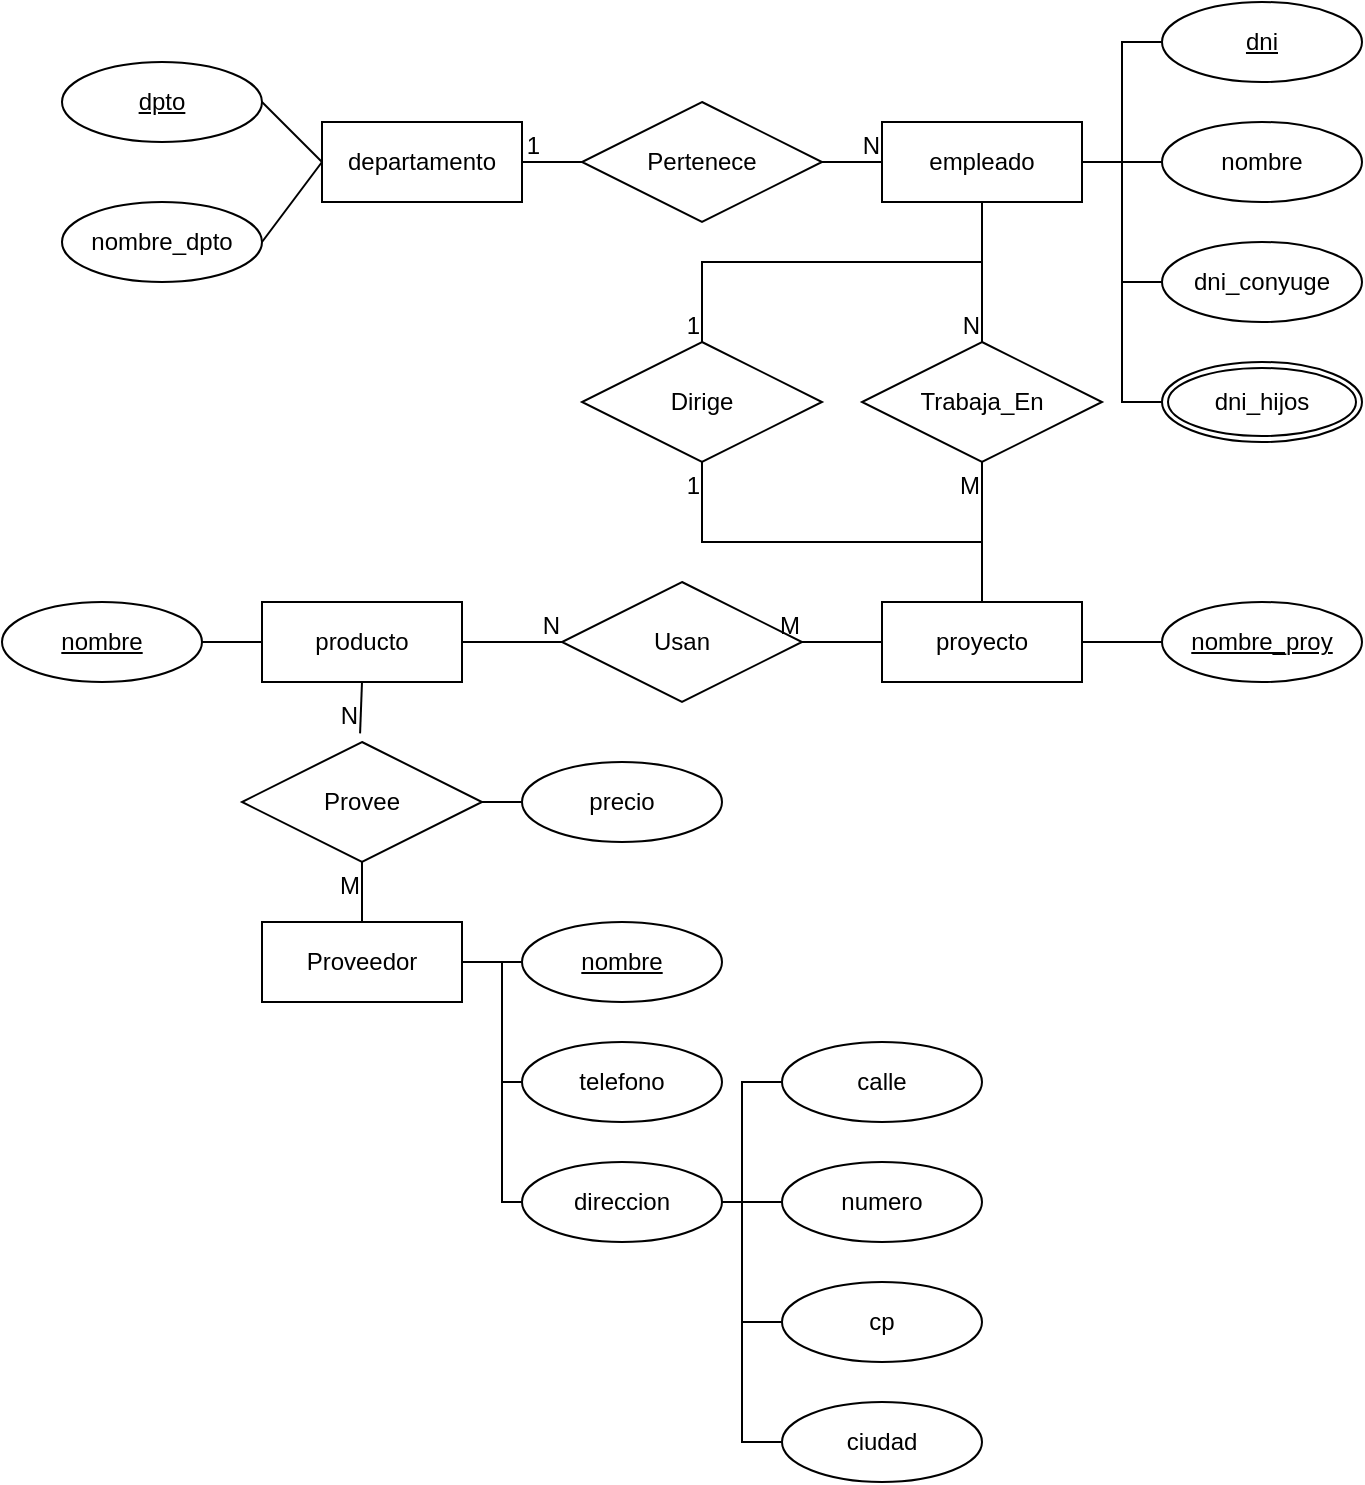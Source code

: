 <mxfile version="24.2.5" type="github">
  <diagram name="Page-1" id="hk-DzFecpYcV0p4zZQhD">
    <mxGraphModel dx="713" dy="794" grid="1" gridSize="10" guides="1" tooltips="1" connect="1" arrows="1" fold="1" page="1" pageScale="1" pageWidth="850" pageHeight="1100" math="0" shadow="0">
      <root>
        <mxCell id="0" />
        <mxCell id="1" parent="0" />
        <mxCell id="Y6sgpyAq_SiceLU3qApg-1" value="departamento" style="whiteSpace=wrap;html=1;align=center;" vertex="1" parent="1">
          <mxGeometry x="170" y="150" width="100" height="40" as="geometry" />
        </mxCell>
        <mxCell id="Y6sgpyAq_SiceLU3qApg-2" value="dpto" style="ellipse;whiteSpace=wrap;html=1;align=center;fontStyle=4;" vertex="1" parent="1">
          <mxGeometry x="40" y="120" width="100" height="40" as="geometry" />
        </mxCell>
        <mxCell id="Y6sgpyAq_SiceLU3qApg-3" value="nombre_dpto" style="ellipse;whiteSpace=wrap;html=1;align=center;" vertex="1" parent="1">
          <mxGeometry x="40" y="190" width="100" height="40" as="geometry" />
        </mxCell>
        <mxCell id="Y6sgpyAq_SiceLU3qApg-4" value="" style="endArrow=none;html=1;rounded=0;exitX=1;exitY=0.5;exitDx=0;exitDy=0;entryX=0;entryY=0.5;entryDx=0;entryDy=0;" edge="1" parent="1" source="Y6sgpyAq_SiceLU3qApg-2" target="Y6sgpyAq_SiceLU3qApg-1">
          <mxGeometry relative="1" as="geometry">
            <mxPoint x="170" y="290" as="sourcePoint" />
            <mxPoint x="330" y="290" as="targetPoint" />
          </mxGeometry>
        </mxCell>
        <mxCell id="Y6sgpyAq_SiceLU3qApg-6" value="" style="endArrow=none;html=1;rounded=0;exitX=1;exitY=0.5;exitDx=0;exitDy=0;entryX=0;entryY=0.5;entryDx=0;entryDy=0;" edge="1" parent="1" source="Y6sgpyAq_SiceLU3qApg-3" target="Y6sgpyAq_SiceLU3qApg-1">
          <mxGeometry relative="1" as="geometry">
            <mxPoint x="170" y="290" as="sourcePoint" />
            <mxPoint x="330" y="290" as="targetPoint" />
          </mxGeometry>
        </mxCell>
        <mxCell id="Y6sgpyAq_SiceLU3qApg-7" value="empleado" style="whiteSpace=wrap;html=1;align=center;" vertex="1" parent="1">
          <mxGeometry x="450" y="150" width="100" height="40" as="geometry" />
        </mxCell>
        <mxCell id="Y6sgpyAq_SiceLU3qApg-8" value="dni" style="ellipse;whiteSpace=wrap;html=1;align=center;fontStyle=4;" vertex="1" parent="1">
          <mxGeometry x="590" y="90" width="100" height="40" as="geometry" />
        </mxCell>
        <mxCell id="Y6sgpyAq_SiceLU3qApg-9" value="nombre" style="ellipse;whiteSpace=wrap;html=1;align=center;" vertex="1" parent="1">
          <mxGeometry x="590" y="150" width="100" height="40" as="geometry" />
        </mxCell>
        <mxCell id="Y6sgpyAq_SiceLU3qApg-10" value="dni_conyuge" style="ellipse;whiteSpace=wrap;html=1;align=center;" vertex="1" parent="1">
          <mxGeometry x="590" y="210" width="100" height="40" as="geometry" />
        </mxCell>
        <mxCell id="Y6sgpyAq_SiceLU3qApg-11" value="dni_hijos" style="ellipse;shape=doubleEllipse;margin=3;whiteSpace=wrap;html=1;align=center;" vertex="1" parent="1">
          <mxGeometry x="590" y="270" width="100" height="40" as="geometry" />
        </mxCell>
        <mxCell id="Y6sgpyAq_SiceLU3qApg-12" value="" style="endArrow=none;html=1;rounded=0;exitX=1;exitY=0.5;exitDx=0;exitDy=0;entryX=0;entryY=0.5;entryDx=0;entryDy=0;" edge="1" parent="1" source="Y6sgpyAq_SiceLU3qApg-7" target="Y6sgpyAq_SiceLU3qApg-8">
          <mxGeometry relative="1" as="geometry">
            <mxPoint x="320" y="250" as="sourcePoint" />
            <mxPoint x="480" y="250" as="targetPoint" />
            <Array as="points">
              <mxPoint x="570" y="170" />
              <mxPoint x="570" y="110" />
            </Array>
          </mxGeometry>
        </mxCell>
        <mxCell id="Y6sgpyAq_SiceLU3qApg-13" value="" style="endArrow=none;html=1;rounded=0;exitX=1;exitY=0.5;exitDx=0;exitDy=0;entryX=0;entryY=0.5;entryDx=0;entryDy=0;" edge="1" parent="1" source="Y6sgpyAq_SiceLU3qApg-7" target="Y6sgpyAq_SiceLU3qApg-9">
          <mxGeometry relative="1" as="geometry">
            <mxPoint x="330" y="260" as="sourcePoint" />
            <mxPoint x="490" y="260" as="targetPoint" />
          </mxGeometry>
        </mxCell>
        <mxCell id="Y6sgpyAq_SiceLU3qApg-14" value="" style="endArrow=none;html=1;rounded=0;exitX=1;exitY=0.5;exitDx=0;exitDy=0;entryX=0;entryY=0.5;entryDx=0;entryDy=0;" edge="1" parent="1" source="Y6sgpyAq_SiceLU3qApg-7" target="Y6sgpyAq_SiceLU3qApg-10">
          <mxGeometry relative="1" as="geometry">
            <mxPoint x="340" y="270" as="sourcePoint" />
            <mxPoint x="500" y="270" as="targetPoint" />
            <Array as="points">
              <mxPoint x="570" y="170" />
              <mxPoint x="570" y="230" />
            </Array>
          </mxGeometry>
        </mxCell>
        <mxCell id="Y6sgpyAq_SiceLU3qApg-15" value="" style="endArrow=none;html=1;rounded=0;entryX=0;entryY=0.5;entryDx=0;entryDy=0;" edge="1" parent="1" target="Y6sgpyAq_SiceLU3qApg-11">
          <mxGeometry relative="1" as="geometry">
            <mxPoint x="550" y="170" as="sourcePoint" />
            <mxPoint x="510" y="280" as="targetPoint" />
            <Array as="points">
              <mxPoint x="570" y="170" />
              <mxPoint x="570" y="290" />
            </Array>
          </mxGeometry>
        </mxCell>
        <mxCell id="Y6sgpyAq_SiceLU3qApg-16" value="Pertenece" style="shape=rhombus;perimeter=rhombusPerimeter;whiteSpace=wrap;html=1;align=center;" vertex="1" parent="1">
          <mxGeometry x="300" y="140" width="120" height="60" as="geometry" />
        </mxCell>
        <mxCell id="Y6sgpyAq_SiceLU3qApg-17" value="" style="endArrow=none;html=1;rounded=0;exitX=1;exitY=0.5;exitDx=0;exitDy=0;entryX=0;entryY=0.5;entryDx=0;entryDy=0;" edge="1" parent="1" source="Y6sgpyAq_SiceLU3qApg-1" target="Y6sgpyAq_SiceLU3qApg-16">
          <mxGeometry relative="1" as="geometry">
            <mxPoint x="380" y="250" as="sourcePoint" />
            <mxPoint x="540" y="250" as="targetPoint" />
          </mxGeometry>
        </mxCell>
        <mxCell id="Y6sgpyAq_SiceLU3qApg-18" value="1" style="resizable=0;html=1;whiteSpace=wrap;align=right;verticalAlign=bottom;" connectable="0" vertex="1" parent="Y6sgpyAq_SiceLU3qApg-17">
          <mxGeometry x="1" relative="1" as="geometry">
            <mxPoint x="-20" as="offset" />
          </mxGeometry>
        </mxCell>
        <mxCell id="Y6sgpyAq_SiceLU3qApg-19" value="" style="endArrow=none;html=1;rounded=0;exitX=1;exitY=0.5;exitDx=0;exitDy=0;entryX=0;entryY=0.5;entryDx=0;entryDy=0;" edge="1" parent="1" source="Y6sgpyAq_SiceLU3qApg-16" target="Y6sgpyAq_SiceLU3qApg-7">
          <mxGeometry relative="1" as="geometry">
            <mxPoint x="340" y="250" as="sourcePoint" />
            <mxPoint x="500" y="250" as="targetPoint" />
          </mxGeometry>
        </mxCell>
        <mxCell id="Y6sgpyAq_SiceLU3qApg-20" value="N" style="resizable=0;html=1;whiteSpace=wrap;align=right;verticalAlign=bottom;" connectable="0" vertex="1" parent="Y6sgpyAq_SiceLU3qApg-19">
          <mxGeometry x="1" relative="1" as="geometry" />
        </mxCell>
        <mxCell id="Y6sgpyAq_SiceLU3qApg-21" value="proyecto" style="whiteSpace=wrap;html=1;align=center;" vertex="1" parent="1">
          <mxGeometry x="450" y="390" width="100" height="40" as="geometry" />
        </mxCell>
        <mxCell id="Y6sgpyAq_SiceLU3qApg-22" value="nombre_proy" style="ellipse;whiteSpace=wrap;html=1;align=center;fontStyle=4;" vertex="1" parent="1">
          <mxGeometry x="590" y="390" width="100" height="40" as="geometry" />
        </mxCell>
        <mxCell id="Y6sgpyAq_SiceLU3qApg-23" value="" style="endArrow=none;html=1;rounded=0;exitX=1;exitY=0.5;exitDx=0;exitDy=0;entryX=0;entryY=0.5;entryDx=0;entryDy=0;" edge="1" parent="1" source="Y6sgpyAq_SiceLU3qApg-21" target="Y6sgpyAq_SiceLU3qApg-22">
          <mxGeometry relative="1" as="geometry">
            <mxPoint x="360" y="310" as="sourcePoint" />
            <mxPoint x="520" y="310" as="targetPoint" />
          </mxGeometry>
        </mxCell>
        <mxCell id="Y6sgpyAq_SiceLU3qApg-24" value="Trabaja_En" style="shape=rhombus;perimeter=rhombusPerimeter;whiteSpace=wrap;html=1;align=center;" vertex="1" parent="1">
          <mxGeometry x="440" y="260" width="120" height="60" as="geometry" />
        </mxCell>
        <mxCell id="Y6sgpyAq_SiceLU3qApg-25" value="" style="endArrow=none;html=1;rounded=0;exitX=0.5;exitY=1;exitDx=0;exitDy=0;entryX=0.5;entryY=0;entryDx=0;entryDy=0;" edge="1" parent="1" source="Y6sgpyAq_SiceLU3qApg-7" target="Y6sgpyAq_SiceLU3qApg-24">
          <mxGeometry relative="1" as="geometry">
            <mxPoint x="230" y="290" as="sourcePoint" />
            <mxPoint x="390" y="290" as="targetPoint" />
          </mxGeometry>
        </mxCell>
        <mxCell id="Y6sgpyAq_SiceLU3qApg-26" value="N" style="resizable=0;html=1;whiteSpace=wrap;align=right;verticalAlign=bottom;" connectable="0" vertex="1" parent="Y6sgpyAq_SiceLU3qApg-25">
          <mxGeometry x="1" relative="1" as="geometry" />
        </mxCell>
        <mxCell id="Y6sgpyAq_SiceLU3qApg-27" value="" style="endArrow=none;html=1;rounded=0;exitX=0.5;exitY=0;exitDx=0;exitDy=0;entryX=0.5;entryY=1;entryDx=0;entryDy=0;" edge="1" parent="1" source="Y6sgpyAq_SiceLU3qApg-21" target="Y6sgpyAq_SiceLU3qApg-24">
          <mxGeometry relative="1" as="geometry">
            <mxPoint x="510" y="200" as="sourcePoint" />
            <mxPoint x="510" y="270" as="targetPoint" />
          </mxGeometry>
        </mxCell>
        <mxCell id="Y6sgpyAq_SiceLU3qApg-28" value="M" style="resizable=0;html=1;whiteSpace=wrap;align=right;verticalAlign=bottom;" connectable="0" vertex="1" parent="Y6sgpyAq_SiceLU3qApg-27">
          <mxGeometry x="1" relative="1" as="geometry">
            <mxPoint y="20" as="offset" />
          </mxGeometry>
        </mxCell>
        <mxCell id="Y6sgpyAq_SiceLU3qApg-29" value="Dirige" style="shape=rhombus;perimeter=rhombusPerimeter;whiteSpace=wrap;html=1;align=center;" vertex="1" parent="1">
          <mxGeometry x="300" y="260" width="120" height="60" as="geometry" />
        </mxCell>
        <mxCell id="Y6sgpyAq_SiceLU3qApg-30" value="" style="endArrow=none;html=1;rounded=0;exitX=0.5;exitY=1;exitDx=0;exitDy=0;entryX=0.5;entryY=0;entryDx=0;entryDy=0;" edge="1" parent="1" source="Y6sgpyAq_SiceLU3qApg-7" target="Y6sgpyAq_SiceLU3qApg-29">
          <mxGeometry relative="1" as="geometry">
            <mxPoint x="360" y="310" as="sourcePoint" />
            <mxPoint x="520" y="310" as="targetPoint" />
            <Array as="points">
              <mxPoint x="500" y="220" />
              <mxPoint x="360" y="220" />
            </Array>
          </mxGeometry>
        </mxCell>
        <mxCell id="Y6sgpyAq_SiceLU3qApg-31" value="1" style="resizable=0;html=1;whiteSpace=wrap;align=right;verticalAlign=bottom;" connectable="0" vertex="1" parent="Y6sgpyAq_SiceLU3qApg-30">
          <mxGeometry x="1" relative="1" as="geometry" />
        </mxCell>
        <mxCell id="Y6sgpyAq_SiceLU3qApg-32" value="" style="endArrow=none;html=1;rounded=0;exitX=0.5;exitY=0;exitDx=0;exitDy=0;entryX=0.5;entryY=1;entryDx=0;entryDy=0;" edge="1" parent="1" source="Y6sgpyAq_SiceLU3qApg-21" target="Y6sgpyAq_SiceLU3qApg-29">
          <mxGeometry relative="1" as="geometry">
            <mxPoint x="370" y="320" as="sourcePoint" />
            <mxPoint x="530" y="320" as="targetPoint" />
            <Array as="points">
              <mxPoint x="500" y="360" />
              <mxPoint x="360" y="360" />
            </Array>
          </mxGeometry>
        </mxCell>
        <mxCell id="Y6sgpyAq_SiceLU3qApg-33" value="1" style="resizable=0;html=1;whiteSpace=wrap;align=right;verticalAlign=bottom;" connectable="0" vertex="1" parent="Y6sgpyAq_SiceLU3qApg-32">
          <mxGeometry x="1" relative="1" as="geometry">
            <mxPoint y="20" as="offset" />
          </mxGeometry>
        </mxCell>
        <mxCell id="Y6sgpyAq_SiceLU3qApg-34" value="producto" style="whiteSpace=wrap;html=1;align=center;" vertex="1" parent="1">
          <mxGeometry x="140" y="390" width="100" height="40" as="geometry" />
        </mxCell>
        <mxCell id="Y6sgpyAq_SiceLU3qApg-35" value="Usan" style="shape=rhombus;perimeter=rhombusPerimeter;whiteSpace=wrap;html=1;align=center;" vertex="1" parent="1">
          <mxGeometry x="290" y="380" width="120" height="60" as="geometry" />
        </mxCell>
        <mxCell id="Y6sgpyAq_SiceLU3qApg-36" value="" style="endArrow=none;html=1;rounded=0;exitX=1;exitY=0.5;exitDx=0;exitDy=0;entryX=0;entryY=0.5;entryDx=0;entryDy=0;" edge="1" parent="1" source="Y6sgpyAq_SiceLU3qApg-34" target="Y6sgpyAq_SiceLU3qApg-35">
          <mxGeometry relative="1" as="geometry">
            <mxPoint x="360" y="310" as="sourcePoint" />
            <mxPoint x="520" y="310" as="targetPoint" />
          </mxGeometry>
        </mxCell>
        <mxCell id="Y6sgpyAq_SiceLU3qApg-37" value="N" style="resizable=0;html=1;whiteSpace=wrap;align=right;verticalAlign=bottom;" connectable="0" vertex="1" parent="Y6sgpyAq_SiceLU3qApg-36">
          <mxGeometry x="1" relative="1" as="geometry" />
        </mxCell>
        <mxCell id="Y6sgpyAq_SiceLU3qApg-38" value="" style="endArrow=none;html=1;rounded=0;exitX=0;exitY=0.5;exitDx=0;exitDy=0;entryX=1;entryY=0.5;entryDx=0;entryDy=0;" edge="1" parent="1" source="Y6sgpyAq_SiceLU3qApg-21" target="Y6sgpyAq_SiceLU3qApg-35">
          <mxGeometry relative="1" as="geometry">
            <mxPoint x="250" y="420" as="sourcePoint" />
            <mxPoint x="300" y="420" as="targetPoint" />
          </mxGeometry>
        </mxCell>
        <mxCell id="Y6sgpyAq_SiceLU3qApg-39" value="M" style="resizable=0;html=1;whiteSpace=wrap;align=right;verticalAlign=bottom;" connectable="0" vertex="1" parent="Y6sgpyAq_SiceLU3qApg-38">
          <mxGeometry x="1" relative="1" as="geometry" />
        </mxCell>
        <mxCell id="Y6sgpyAq_SiceLU3qApg-41" value="nombre" style="ellipse;whiteSpace=wrap;html=1;align=center;fontStyle=4;" vertex="1" parent="1">
          <mxGeometry x="10" y="390" width="100" height="40" as="geometry" />
        </mxCell>
        <mxCell id="Y6sgpyAq_SiceLU3qApg-42" value="" style="endArrow=none;html=1;rounded=0;exitX=1;exitY=0.5;exitDx=0;exitDy=0;entryX=0;entryY=0.5;entryDx=0;entryDy=0;" edge="1" parent="1" source="Y6sgpyAq_SiceLU3qApg-41" target="Y6sgpyAq_SiceLU3qApg-34">
          <mxGeometry relative="1" as="geometry">
            <mxPoint x="220" y="360" as="sourcePoint" />
            <mxPoint x="380" y="360" as="targetPoint" />
          </mxGeometry>
        </mxCell>
        <mxCell id="Y6sgpyAq_SiceLU3qApg-43" value="Proveedor" style="whiteSpace=wrap;html=1;align=center;" vertex="1" parent="1">
          <mxGeometry x="140" y="550" width="100" height="40" as="geometry" />
        </mxCell>
        <mxCell id="Y6sgpyAq_SiceLU3qApg-44" value="Provee" style="shape=rhombus;perimeter=rhombusPerimeter;whiteSpace=wrap;html=1;align=center;" vertex="1" parent="1">
          <mxGeometry x="130" y="460" width="120" height="60" as="geometry" />
        </mxCell>
        <mxCell id="Y6sgpyAq_SiceLU3qApg-45" value="" style="endArrow=none;html=1;rounded=0;exitX=0.5;exitY=1;exitDx=0;exitDy=0;entryX=0.492;entryY=-0.072;entryDx=0;entryDy=0;entryPerimeter=0;" edge="1" parent="1" source="Y6sgpyAq_SiceLU3qApg-34" target="Y6sgpyAq_SiceLU3qApg-44">
          <mxGeometry relative="1" as="geometry">
            <mxPoint x="220" y="360" as="sourcePoint" />
            <mxPoint x="380" y="360" as="targetPoint" />
          </mxGeometry>
        </mxCell>
        <mxCell id="Y6sgpyAq_SiceLU3qApg-46" value="N" style="resizable=0;html=1;whiteSpace=wrap;align=right;verticalAlign=bottom;" connectable="0" vertex="1" parent="Y6sgpyAq_SiceLU3qApg-45">
          <mxGeometry x="1" relative="1" as="geometry" />
        </mxCell>
        <mxCell id="Y6sgpyAq_SiceLU3qApg-47" value="" style="endArrow=none;html=1;rounded=0;entryX=0.5;entryY=1;entryDx=0;entryDy=0;exitX=0.5;exitY=0;exitDx=0;exitDy=0;" edge="1" parent="1" source="Y6sgpyAq_SiceLU3qApg-43" target="Y6sgpyAq_SiceLU3qApg-44">
          <mxGeometry relative="1" as="geometry">
            <mxPoint x="230" y="370" as="sourcePoint" />
            <mxPoint x="390" y="370" as="targetPoint" />
          </mxGeometry>
        </mxCell>
        <mxCell id="Y6sgpyAq_SiceLU3qApg-48" value="M" style="resizable=0;html=1;whiteSpace=wrap;align=right;verticalAlign=bottom;" connectable="0" vertex="1" parent="Y6sgpyAq_SiceLU3qApg-47">
          <mxGeometry x="1" relative="1" as="geometry">
            <mxPoint y="20" as="offset" />
          </mxGeometry>
        </mxCell>
        <mxCell id="Y6sgpyAq_SiceLU3qApg-49" value="precio" style="ellipse;whiteSpace=wrap;html=1;align=center;" vertex="1" parent="1">
          <mxGeometry x="270" y="470" width="100" height="40" as="geometry" />
        </mxCell>
        <mxCell id="Y6sgpyAq_SiceLU3qApg-50" value="" style="endArrow=none;html=1;rounded=0;exitX=1;exitY=0.5;exitDx=0;exitDy=0;entryX=0;entryY=0.5;entryDx=0;entryDy=0;" edge="1" parent="1" source="Y6sgpyAq_SiceLU3qApg-44" target="Y6sgpyAq_SiceLU3qApg-49">
          <mxGeometry relative="1" as="geometry">
            <mxPoint x="220" y="360" as="sourcePoint" />
            <mxPoint x="380" y="360" as="targetPoint" />
          </mxGeometry>
        </mxCell>
        <mxCell id="Y6sgpyAq_SiceLU3qApg-51" value="nombre" style="ellipse;whiteSpace=wrap;html=1;align=center;fontStyle=4;" vertex="1" parent="1">
          <mxGeometry x="270" y="550" width="100" height="40" as="geometry" />
        </mxCell>
        <mxCell id="Y6sgpyAq_SiceLU3qApg-52" value="" style="endArrow=none;html=1;rounded=0;exitX=1;exitY=0.5;exitDx=0;exitDy=0;entryX=0;entryY=0.5;entryDx=0;entryDy=0;" edge="1" parent="1" source="Y6sgpyAq_SiceLU3qApg-43" target="Y6sgpyAq_SiceLU3qApg-51">
          <mxGeometry relative="1" as="geometry">
            <mxPoint x="320" y="440" as="sourcePoint" />
            <mxPoint x="480" y="440" as="targetPoint" />
          </mxGeometry>
        </mxCell>
        <mxCell id="Y6sgpyAq_SiceLU3qApg-53" value="" style="endArrow=none;html=1;rounded=0;exitX=1;exitY=0.5;exitDx=0;exitDy=0;entryX=0;entryY=0.5;entryDx=0;entryDy=0;" edge="1" parent="1" source="Y6sgpyAq_SiceLU3qApg-43" target="Y6sgpyAq_SiceLU3qApg-54">
          <mxGeometry relative="1" as="geometry">
            <mxPoint x="120" y="640" as="sourcePoint" />
            <mxPoint x="180" y="640" as="targetPoint" />
            <Array as="points">
              <mxPoint x="260" y="570" />
              <mxPoint x="260" y="630" />
            </Array>
          </mxGeometry>
        </mxCell>
        <mxCell id="Y6sgpyAq_SiceLU3qApg-54" value="telefono" style="ellipse;whiteSpace=wrap;html=1;align=center;" vertex="1" parent="1">
          <mxGeometry x="270" y="610" width="100" height="40" as="geometry" />
        </mxCell>
        <mxCell id="Y6sgpyAq_SiceLU3qApg-55" value="direccion" style="ellipse;whiteSpace=wrap;html=1;align=center;" vertex="1" parent="1">
          <mxGeometry x="270" y="670" width="100" height="40" as="geometry" />
        </mxCell>
        <mxCell id="Y6sgpyAq_SiceLU3qApg-56" value="calle" style="ellipse;whiteSpace=wrap;html=1;align=center;" vertex="1" parent="1">
          <mxGeometry x="400" y="610" width="100" height="40" as="geometry" />
        </mxCell>
        <mxCell id="Y6sgpyAq_SiceLU3qApg-57" value="numero" style="ellipse;whiteSpace=wrap;html=1;align=center;" vertex="1" parent="1">
          <mxGeometry x="400" y="670" width="100" height="40" as="geometry" />
        </mxCell>
        <mxCell id="Y6sgpyAq_SiceLU3qApg-58" value="cp" style="ellipse;whiteSpace=wrap;html=1;align=center;" vertex="1" parent="1">
          <mxGeometry x="400" y="730" width="100" height="40" as="geometry" />
        </mxCell>
        <mxCell id="Y6sgpyAq_SiceLU3qApg-59" value="ciudad" style="ellipse;whiteSpace=wrap;html=1;align=center;" vertex="1" parent="1">
          <mxGeometry x="400" y="790" width="100" height="40" as="geometry" />
        </mxCell>
        <mxCell id="Y6sgpyAq_SiceLU3qApg-61" value="" style="endArrow=none;html=1;rounded=0;exitX=1;exitY=0.5;exitDx=0;exitDy=0;entryX=0;entryY=0.5;entryDx=0;entryDy=0;" edge="1" parent="1" source="Y6sgpyAq_SiceLU3qApg-43" target="Y6sgpyAq_SiceLU3qApg-55">
          <mxGeometry relative="1" as="geometry">
            <mxPoint x="250" y="580" as="sourcePoint" />
            <mxPoint x="280" y="640" as="targetPoint" />
            <Array as="points">
              <mxPoint x="260" y="570" />
              <mxPoint x="260" y="690" />
            </Array>
          </mxGeometry>
        </mxCell>
        <mxCell id="Y6sgpyAq_SiceLU3qApg-62" value="" style="endArrow=none;html=1;rounded=0;exitX=1;exitY=0.5;exitDx=0;exitDy=0;entryX=0;entryY=0.5;entryDx=0;entryDy=0;" edge="1" parent="1" source="Y6sgpyAq_SiceLU3qApg-55" target="Y6sgpyAq_SiceLU3qApg-56">
          <mxGeometry relative="1" as="geometry">
            <mxPoint x="440" y="560" as="sourcePoint" />
            <mxPoint x="600" y="560" as="targetPoint" />
            <Array as="points">
              <mxPoint x="380" y="690" />
              <mxPoint x="380" y="630" />
            </Array>
          </mxGeometry>
        </mxCell>
        <mxCell id="Y6sgpyAq_SiceLU3qApg-63" value="" style="endArrow=none;html=1;rounded=0;exitX=1;exitY=0.5;exitDx=0;exitDy=0;entryX=0;entryY=0.5;entryDx=0;entryDy=0;" edge="1" parent="1" source="Y6sgpyAq_SiceLU3qApg-55" target="Y6sgpyAq_SiceLU3qApg-57">
          <mxGeometry relative="1" as="geometry">
            <mxPoint x="450" y="570" as="sourcePoint" />
            <mxPoint x="610" y="570" as="targetPoint" />
          </mxGeometry>
        </mxCell>
        <mxCell id="Y6sgpyAq_SiceLU3qApg-64" value="" style="endArrow=none;html=1;rounded=0;exitX=1;exitY=0.5;exitDx=0;exitDy=0;entryX=0;entryY=0.5;entryDx=0;entryDy=0;" edge="1" parent="1" source="Y6sgpyAq_SiceLU3qApg-55" target="Y6sgpyAq_SiceLU3qApg-58">
          <mxGeometry relative="1" as="geometry">
            <mxPoint x="460" y="580" as="sourcePoint" />
            <mxPoint x="620" y="580" as="targetPoint" />
            <Array as="points">
              <mxPoint x="380" y="690" />
              <mxPoint x="380" y="750" />
            </Array>
          </mxGeometry>
        </mxCell>
        <mxCell id="Y6sgpyAq_SiceLU3qApg-65" value="" style="endArrow=none;html=1;rounded=0;entryX=0;entryY=0.5;entryDx=0;entryDy=0;" edge="1" parent="1" target="Y6sgpyAq_SiceLU3qApg-59">
          <mxGeometry relative="1" as="geometry">
            <mxPoint x="370" y="690" as="sourcePoint" />
            <mxPoint x="630" y="590" as="targetPoint" />
            <Array as="points">
              <mxPoint x="380" y="690" />
              <mxPoint x="380" y="810" />
            </Array>
          </mxGeometry>
        </mxCell>
      </root>
    </mxGraphModel>
  </diagram>
</mxfile>
